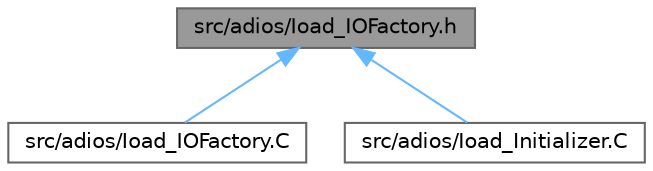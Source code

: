 digraph "src/adios/Ioad_IOFactory.h"
{
 // INTERACTIVE_SVG=YES
 // LATEX_PDF_SIZE
  bgcolor="transparent";
  edge [fontname=Helvetica,fontsize=10,labelfontname=Helvetica,labelfontsize=10];
  node [fontname=Helvetica,fontsize=10,shape=box,height=0.2,width=0.4];
  Node1 [id="Node000001",label="src/adios/Ioad_IOFactory.h",height=0.2,width=0.4,color="gray40", fillcolor="grey60", style="filled", fontcolor="black",tooltip=" "];
  Node1 -> Node2 [id="edge1_Node000001_Node000002",dir="back",color="steelblue1",style="solid",tooltip=" "];
  Node2 [id="Node000002",label="src/adios/Ioad_IOFactory.C",height=0.2,width=0.4,color="grey40", fillcolor="white", style="filled",URL="$Ioad__IOFactory_8C.html",tooltip=" "];
  Node1 -> Node3 [id="edge2_Node000001_Node000003",dir="back",color="steelblue1",style="solid",tooltip=" "];
  Node3 [id="Node000003",label="src/adios/Ioad_Initializer.C",height=0.2,width=0.4,color="grey40", fillcolor="white", style="filled",URL="$Ioad__Initializer_8C.html",tooltip=" "];
}
